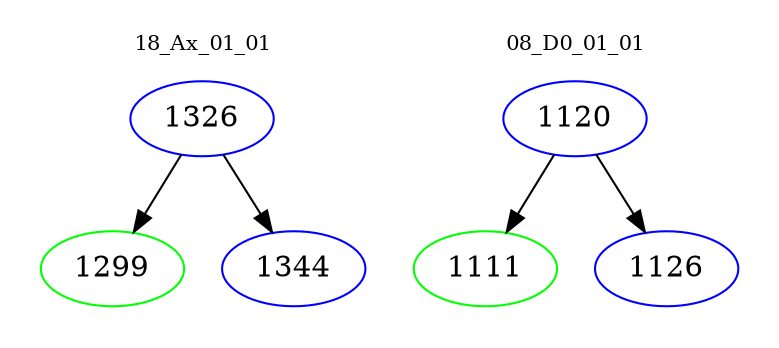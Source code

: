 digraph{
subgraph cluster_0 {
color = white
label = "18_Ax_01_01";
fontsize=10;
T0_1326 [label="1326", color="blue"]
T0_1326 -> T0_1299 [color="black"]
T0_1299 [label="1299", color="green"]
T0_1326 -> T0_1344 [color="black"]
T0_1344 [label="1344", color="blue"]
}
subgraph cluster_1 {
color = white
label = "08_D0_01_01";
fontsize=10;
T1_1120 [label="1120", color="blue"]
T1_1120 -> T1_1111 [color="black"]
T1_1111 [label="1111", color="green"]
T1_1120 -> T1_1126 [color="black"]
T1_1126 [label="1126", color="blue"]
}
}

